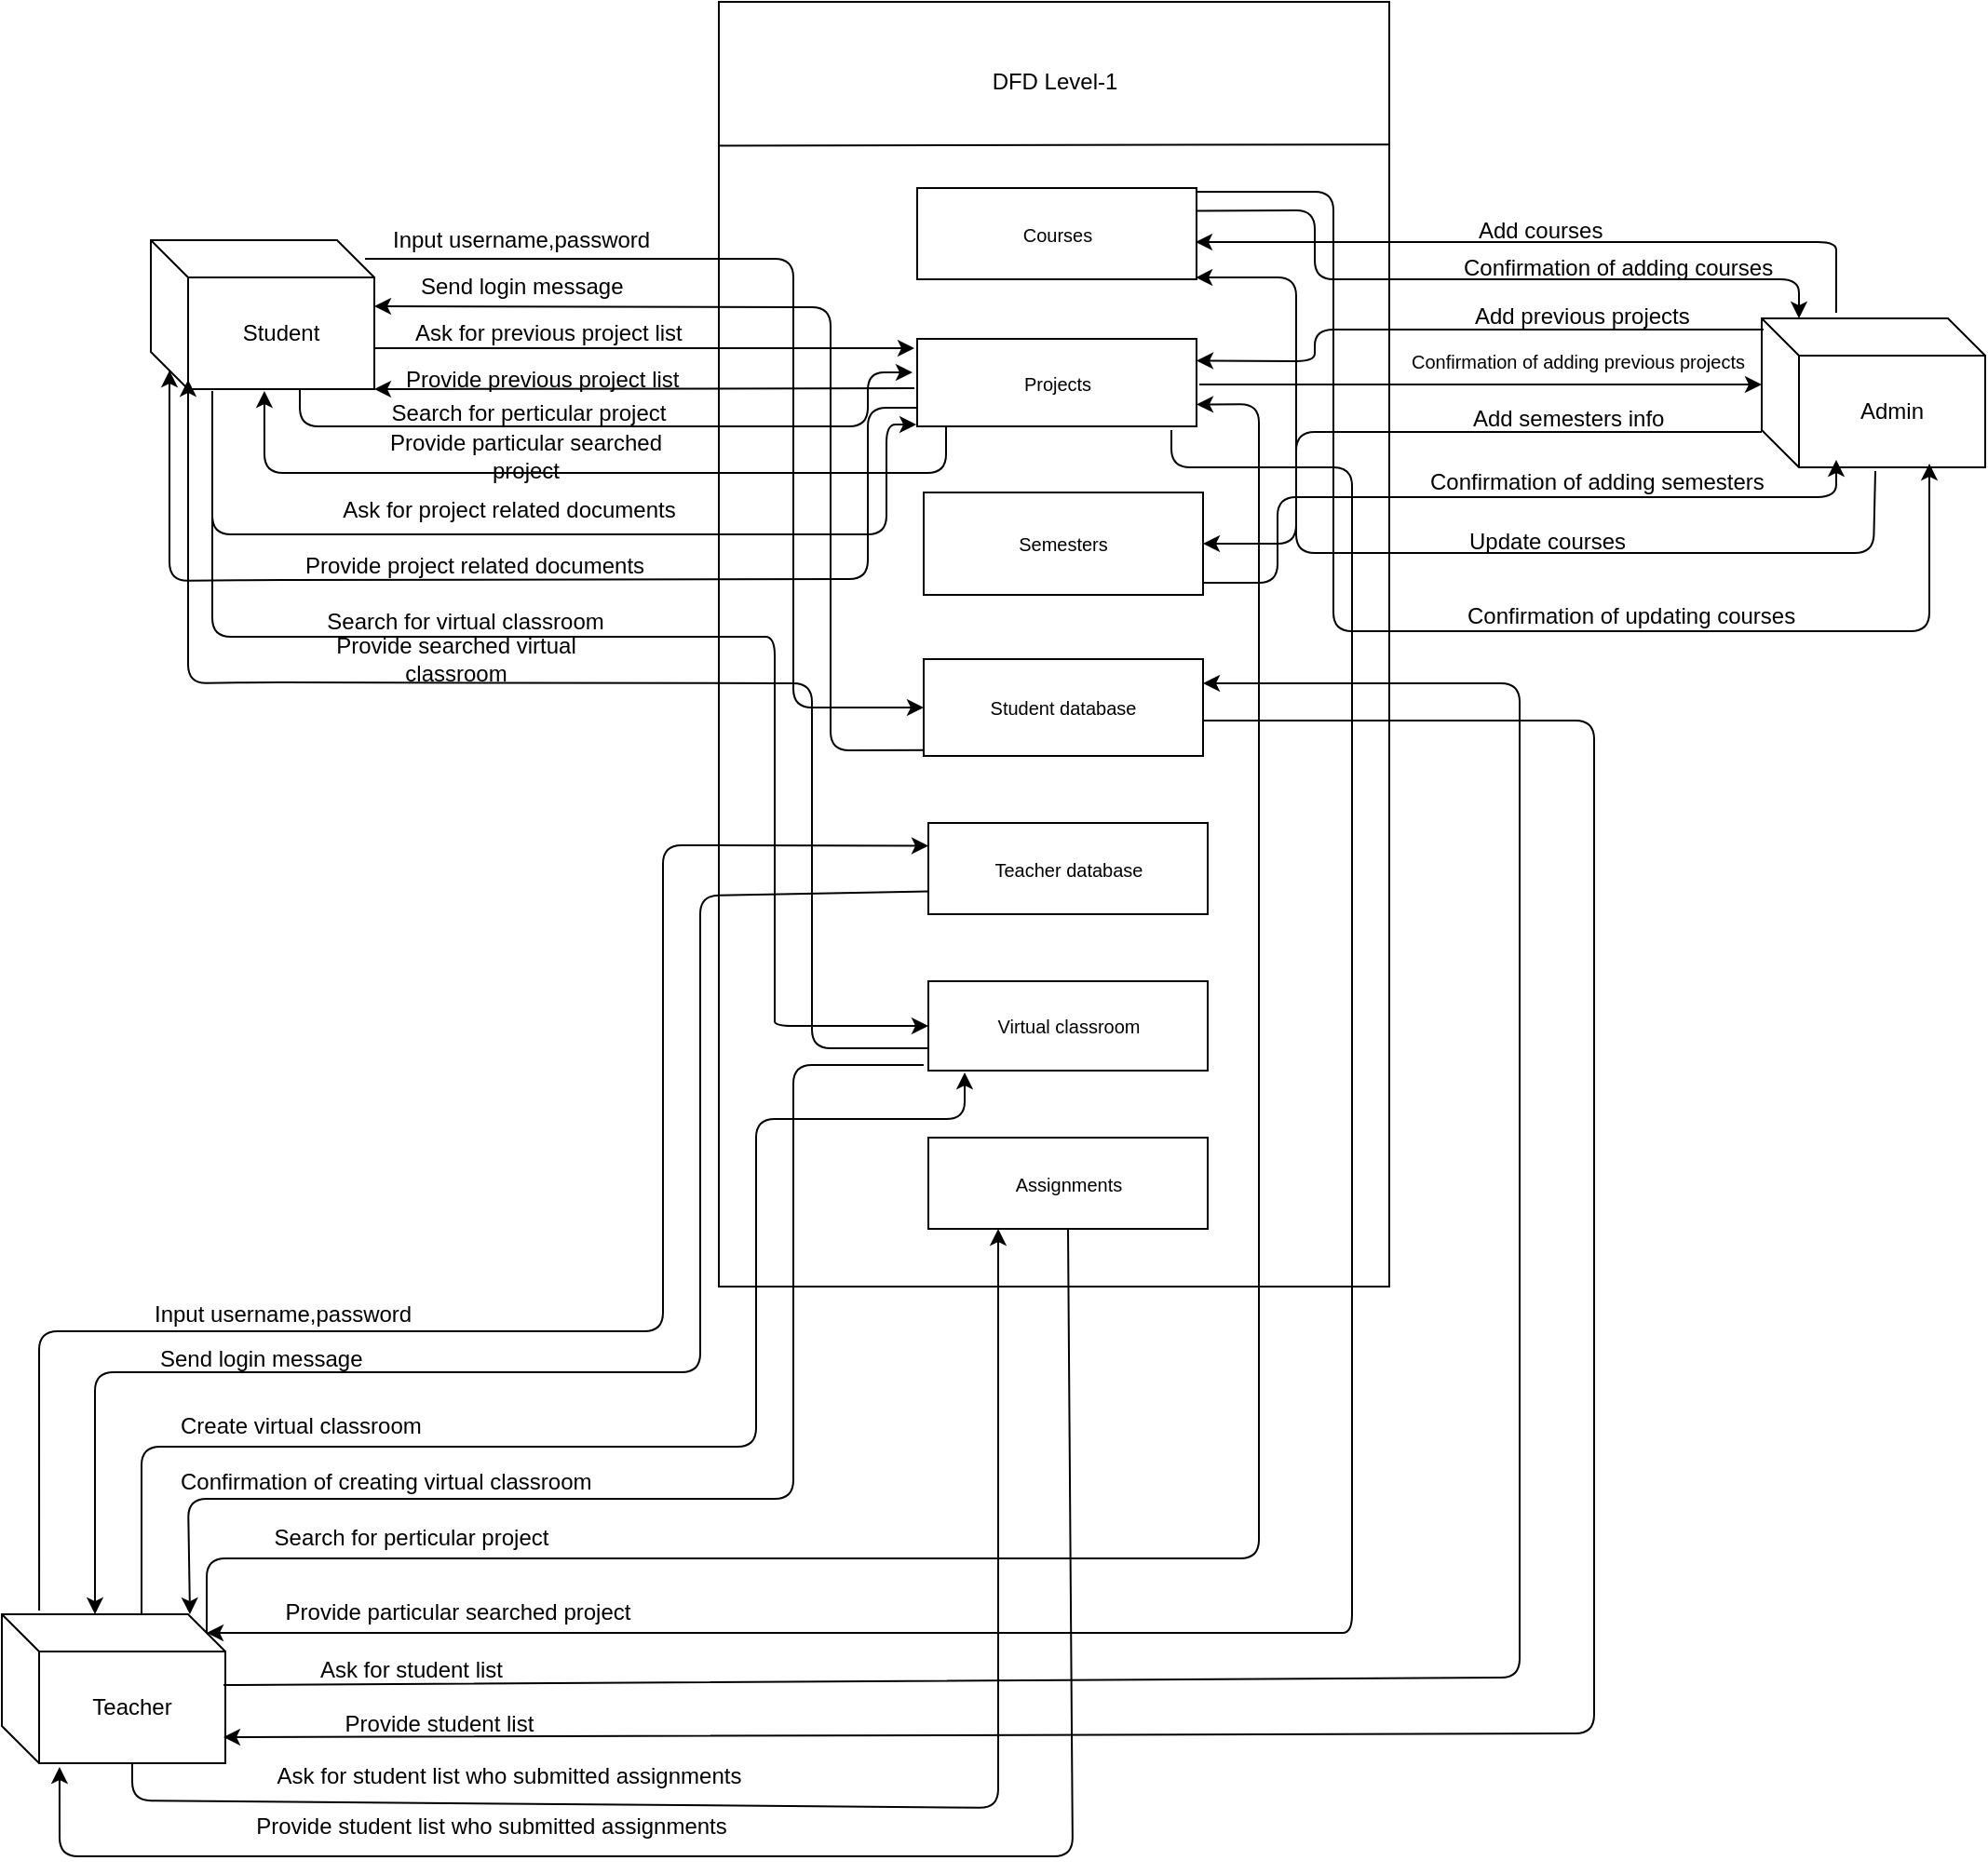 <mxfile version="10.6.1" type="device"><diagram id="dmei0C2w74hpzXXRvHPZ" name="Page-1"><mxGraphModel dx="1860" dy="549" grid="1" gridSize="10" guides="1" tooltips="1" connect="1" arrows="1" fold="1" page="1" pageScale="1" pageWidth="850" pageHeight="1100" math="0" shadow="0"><root><mxCell id="0"/><mxCell id="1" parent="0"/><mxCell id="Wi7FZiOBOoo12OeUUi3V-4" value="" style="rounded=0;whiteSpace=wrap;html=1;" vertex="1" parent="1"><mxGeometry x="240" y="30" width="360" height="690" as="geometry"/></mxCell><mxCell id="Wi7FZiOBOoo12OeUUi3V-5" value="" style="endArrow=none;html=1;exitX=0;exitY=0.112;exitDx=0;exitDy=0;exitPerimeter=0;entryX=1;entryY=0.111;entryDx=0;entryDy=0;entryPerimeter=0;" edge="1" parent="1" source="Wi7FZiOBOoo12OeUUi3V-4" target="Wi7FZiOBOoo12OeUUi3V-4"><mxGeometry width="50" height="50" relative="1" as="geometry"><mxPoint x="370" y="160" as="sourcePoint"/><mxPoint x="600" y="156" as="targetPoint"/></mxGeometry></mxCell><mxCell id="Wi7FZiOBOoo12OeUUi3V-6" value="DFD Level-1" style="text;html=1;strokeColor=none;fillColor=none;align=center;verticalAlign=middle;whiteSpace=wrap;rounded=0;" vertex="1" parent="1"><mxGeometry x="337.5" y="63" width="165" height="20" as="geometry"/></mxCell><mxCell id="Wi7FZiOBOoo12OeUUi3V-7" value="Student" style="shape=cube;whiteSpace=wrap;html=1;boundedLbl=1;backgroundOutline=1;darkOpacity=0;darkOpacity2=0;" vertex="1" parent="1"><mxGeometry x="-65" y="158" width="120" height="80" as="geometry"/></mxCell><mxCell id="Wi7FZiOBOoo12OeUUi3V-8" value="&lt;div&gt;Admin&lt;/div&gt;" style="shape=cube;whiteSpace=wrap;html=1;boundedLbl=1;backgroundOutline=1;darkOpacity=0;darkOpacity2=0;" vertex="1" parent="1"><mxGeometry x="800" y="200" width="120" height="80" as="geometry"/></mxCell><mxCell id="Wi7FZiOBOoo12OeUUi3V-9" value="Teacher" style="shape=cube;whiteSpace=wrap;html=1;boundedLbl=1;backgroundOutline=1;darkOpacity=0;darkOpacity2=0;" vertex="1" parent="1"><mxGeometry x="-145" y="896" width="120" height="80" as="geometry"/></mxCell><mxCell id="Wi7FZiOBOoo12OeUUi3V-13" value="Input username,password" style="text;html=1;resizable=0;points=[];autosize=1;align=left;verticalAlign=top;spacingTop=-4;" vertex="1" parent="1"><mxGeometry x="63" y="148" width="150" height="20" as="geometry"/></mxCell><mxCell id="Wi7FZiOBOoo12OeUUi3V-14" value="" style="endArrow=classic;html=1;entryX=-0.004;entryY=0.29;entryDx=0;entryDy=0;entryPerimeter=0;exitX=0.03;exitY=0.941;exitDx=0;exitDy=0;exitPerimeter=0;" edge="1" parent="1" source="Wi7FZiOBOoo12OeUUi3V-106"><mxGeometry width="50" height="50" relative="1" as="geometry"><mxPoint x="340" y="340" as="sourcePoint"/><mxPoint x="55" y="193.5" as="targetPoint"/><Array as="points"><mxPoint x="300" y="432"/><mxPoint x="300" y="194"/></Array></mxGeometry></mxCell><mxCell id="Wi7FZiOBOoo12OeUUi3V-15" value="Send login message" style="text;html=1;resizable=0;points=[];autosize=1;align=left;verticalAlign=top;spacingTop=-4;" vertex="1" parent="1"><mxGeometry x="78" y="173" width="120" height="20" as="geometry"/></mxCell><mxCell id="Wi7FZiOBOoo12OeUUi3V-17" value="" style="endArrow=classic;html=1;" edge="1" parent="1"><mxGeometry width="50" height="50" relative="1" as="geometry"><mxPoint x="15" y="238" as="sourcePoint"/><mxPoint x="344" y="229" as="targetPoint"/><Array as="points"><mxPoint x="15" y="258"/><mxPoint x="320" y="258"/><mxPoint x="320" y="229"/></Array></mxGeometry></mxCell><mxCell id="Wi7FZiOBOoo12OeUUi3V-21" value="" style="endArrow=classic;html=1;exitX=0.508;exitY=1.013;exitDx=0;exitDy=0;exitPerimeter=0;entryX=0.508;entryY=1.013;entryDx=0;entryDy=0;entryPerimeter=0;" edge="1" parent="1" target="Wi7FZiOBOoo12OeUUi3V-7"><mxGeometry width="50" height="50" relative="1" as="geometry"><mxPoint x="362" y="258" as="sourcePoint"/><mxPoint x="15" y="263" as="targetPoint"/><Array as="points"><mxPoint x="362" y="283"/><mxPoint x="-4" y="283"/></Array></mxGeometry></mxCell><mxCell id="Wi7FZiOBOoo12OeUUi3V-22" value="" style="endArrow=classic;html=1;exitX=0.275;exitY=1.013;exitDx=0;exitDy=0;exitPerimeter=0;entryX=-0.003;entryY=0.979;entryDx=0;entryDy=0;entryPerimeter=0;" edge="1" parent="1" source="Wi7FZiOBOoo12OeUUi3V-7" target="Wi7FZiOBOoo12OeUUi3V-104"><mxGeometry width="50" height="50" relative="1" as="geometry"><mxPoint x="-25" y="316" as="sourcePoint"/><mxPoint x="388" y="259" as="targetPoint"/><Array as="points"><mxPoint x="-32" y="316"/><mxPoint x="330" y="316"/><mxPoint x="330" y="257"/></Array></mxGeometry></mxCell><mxCell id="Wi7FZiOBOoo12OeUUi3V-23" value="" style="endArrow=classic;html=1;exitX=0.508;exitY=1.013;exitDx=0;exitDy=0;exitPerimeter=0;" edge="1" parent="1"><mxGeometry width="50" height="50" relative="1" as="geometry"><mxPoint x="346" y="248" as="sourcePoint"/><mxPoint x="-55" y="228" as="targetPoint"/><Array as="points"><mxPoint x="320" y="248"/><mxPoint x="320" y="340"/><mxPoint x="-4" y="340.5"/><mxPoint x="-55" y="341"/></Array></mxGeometry></mxCell><mxCell id="Wi7FZiOBOoo12OeUUi3V-26" value="" style="endArrow=classic;html=1;exitX=0.275;exitY=1.013;exitDx=0;exitDy=0;exitPerimeter=0;entryX=0;entryY=0.5;entryDx=0;entryDy=0;" edge="1" parent="1" target="Wi7FZiOBOoo12OeUUi3V-108"><mxGeometry width="50" height="50" relative="1" as="geometry"><mxPoint x="-32" y="294" as="sourcePoint"/><mxPoint x="240" y="370.5" as="targetPoint"/><Array as="points"><mxPoint x="-32" y="371"/><mxPoint x="250" y="371"/><mxPoint x="270" y="371"/><mxPoint x="270" y="570"/><mxPoint x="270" y="580"/></Array></mxGeometry></mxCell><mxCell id="Wi7FZiOBOoo12OeUUi3V-27" value="" style="endArrow=classic;html=1;exitX=0;exitY=0.75;exitDx=0;exitDy=0;" edge="1" parent="1" source="Wi7FZiOBOoo12OeUUi3V-108"><mxGeometry width="50" height="50" relative="1" as="geometry"><mxPoint x="240" y="395.5" as="sourcePoint"/><mxPoint x="-45" y="233" as="targetPoint"/><Array as="points"><mxPoint x="290" y="592"/><mxPoint x="290" y="396"/><mxPoint x="-4" y="395.5"/><mxPoint x="-45" y="396"/></Array></mxGeometry></mxCell><mxCell id="Wi7FZiOBOoo12OeUUi3V-34" value="" style="endArrow=classic;html=1;entryX=0;entryY=0.25;entryDx=0;entryDy=0;" edge="1" parent="1"><mxGeometry width="50" height="50" relative="1" as="geometry"><mxPoint x="55" y="216" as="sourcePoint"/><mxPoint x="345" y="216" as="targetPoint"/></mxGeometry></mxCell><mxCell id="Wi7FZiOBOoo12OeUUi3V-35" value="" style="endArrow=classic;html=1;exitX=1.033;exitY=0.725;exitDx=0;exitDy=0;exitPerimeter=0;" edge="1" parent="1"><mxGeometry width="50" height="50" relative="1" as="geometry"><mxPoint x="345" y="237.5" as="sourcePoint"/><mxPoint x="55" y="238" as="targetPoint"/></mxGeometry></mxCell><mxCell id="Wi7FZiOBOoo12OeUUi3V-36" value="Ask for previous project list" style="text;html=1;resizable=0;points=[];autosize=1;align=left;verticalAlign=top;spacingTop=-4;" vertex="1" parent="1"><mxGeometry x="75" y="198" width="150" height="20" as="geometry"/></mxCell><mxCell id="Wi7FZiOBOoo12OeUUi3V-40" value="Provide previous project list" style="text;html=1;resizable=0;points=[];autosize=1;align=left;verticalAlign=top;spacingTop=-4;" vertex="1" parent="1"><mxGeometry x="70" y="223" width="160" height="20" as="geometry"/></mxCell><mxCell id="Wi7FZiOBOoo12OeUUi3V-42" value="Search for perticular project " style="text;html=1;strokeColor=none;fillColor=none;align=center;verticalAlign=middle;whiteSpace=wrap;rounded=0;" vertex="1" parent="1"><mxGeometry x="63" y="241" width="150" height="20" as="geometry"/></mxCell><mxCell id="Wi7FZiOBOoo12OeUUi3V-44" value="Provide particular searched project" style="text;html=1;strokeColor=none;fillColor=none;align=center;verticalAlign=middle;whiteSpace=wrap;rounded=0;" vertex="1" parent="1"><mxGeometry x="43" y="264" width="187" height="20" as="geometry"/></mxCell><mxCell id="Wi7FZiOBOoo12OeUUi3V-45" value="Ask for project related documents" style="text;html=1;strokeColor=none;fillColor=none;align=center;verticalAlign=middle;whiteSpace=wrap;rounded=0;" vertex="1" parent="1"><mxGeometry x="35" y="293" width="185" height="20" as="geometry"/></mxCell><mxCell id="Wi7FZiOBOoo12OeUUi3V-46" value="Provide project related documents" style="text;html=1;strokeColor=none;fillColor=none;align=center;verticalAlign=middle;whiteSpace=wrap;rounded=0;" vertex="1" parent="1"><mxGeometry x="15" y="323" width="188" height="20" as="geometry"/></mxCell><mxCell id="Wi7FZiOBOoo12OeUUi3V-48" value="Search for virtual classroom" style="text;html=1;strokeColor=none;fillColor=none;align=center;verticalAlign=middle;whiteSpace=wrap;rounded=0;" vertex="1" parent="1"><mxGeometry x="10" y="353" width="188" height="20" as="geometry"/></mxCell><mxCell id="Wi7FZiOBOoo12OeUUi3V-50" value="Provide searched virtual classroom" style="text;html=1;strokeColor=none;fillColor=none;align=center;verticalAlign=middle;whiteSpace=wrap;rounded=0;" vertex="1" parent="1"><mxGeometry x="5" y="373" width="188" height="20" as="geometry"/></mxCell><mxCell id="Wi7FZiOBOoo12OeUUi3V-51" value="" style="endArrow=classic;html=1;exitX=0.008;exitY=0.075;exitDx=0;exitDy=0;exitPerimeter=0;entryX=1;entryY=0.25;entryDx=0;entryDy=0;" edge="1" parent="1" source="Wi7FZiOBOoo12OeUUi3V-8" target="Wi7FZiOBOoo12OeUUi3V-104"><mxGeometry width="50" height="50" relative="1" as="geometry"><mxPoint x="760" y="216" as="sourcePoint"/><mxPoint x="603" y="206" as="targetPoint"/><Array as="points"><mxPoint x="560" y="206"/><mxPoint x="560" y="223"/></Array></mxGeometry></mxCell><mxCell id="Wi7FZiOBOoo12OeUUi3V-52" value="" style="endArrow=classic;html=1;exitX=0.008;exitY=0.075;exitDx=0;exitDy=0;exitPerimeter=0;" edge="1" parent="1"><mxGeometry width="50" height="50" relative="1" as="geometry"><mxPoint x="498" y="235.5" as="sourcePoint"/><mxPoint x="800" y="235.5" as="targetPoint"/></mxGeometry></mxCell><mxCell id="Wi7FZiOBOoo12OeUUi3V-53" value="" style="endArrow=classic;html=1;exitX=0.008;exitY=0.075;exitDx=0;exitDy=0;exitPerimeter=0;entryX=1;entryY=0.5;entryDx=0;entryDy=0;" edge="1" parent="1" target="Wi7FZiOBOoo12OeUUi3V-105"><mxGeometry width="50" height="50" relative="1" as="geometry"><mxPoint x="800" y="261" as="sourcePoint"/><mxPoint x="602" y="261" as="targetPoint"/><Array as="points"><mxPoint x="550" y="261"/><mxPoint x="550" y="321"/></Array></mxGeometry></mxCell><mxCell id="Wi7FZiOBOoo12OeUUi3V-54" value="" style="endArrow=classic;html=1;exitX=1;exitY=0.882;exitDx=0;exitDy=0;exitPerimeter=0;" edge="1" parent="1" source="Wi7FZiOBOoo12OeUUi3V-105"><mxGeometry width="50" height="50" relative="1" as="geometry"><mxPoint x="601" y="296" as="sourcePoint"/><mxPoint x="840" y="276" as="targetPoint"/><Array as="points"><mxPoint x="540" y="342"/><mxPoint x="540" y="296"/><mxPoint x="680" y="296"/><mxPoint x="750" y="296"/><mxPoint x="840" y="296"/></Array></mxGeometry></mxCell><mxCell id="Wi7FZiOBOoo12OeUUi3V-55" value="" style="endArrow=classic;html=1;entryX=0.997;entryY=0.98;entryDx=0;entryDy=0;entryPerimeter=0;" edge="1" parent="1" target="Wi7FZiOBOoo12OeUUi3V-103"><mxGeometry width="50" height="50" relative="1" as="geometry"><mxPoint x="861" y="282" as="sourcePoint"/><mxPoint x="600" y="326" as="targetPoint"/><Array as="points"><mxPoint x="860" y="326"/><mxPoint x="749" y="326"/><mxPoint x="679" y="326"/><mxPoint x="550" y="326"/><mxPoint x="550" y="178"/></Array></mxGeometry></mxCell><mxCell id="Wi7FZiOBOoo12OeUUi3V-56" value="" style="endArrow=classic;html=1;entryX=1;entryY=0.007;entryDx=0;entryDy=0;entryPerimeter=0;exitX=0.333;exitY=-0.037;exitDx=0;exitDy=0;exitPerimeter=0;" edge="1" parent="1" source="Wi7FZiOBOoo12OeUUi3V-8"><mxGeometry width="50" height="50" relative="1" as="geometry"><mxPoint x="830" y="176" as="sourcePoint"/><mxPoint x="496" y="159" as="targetPoint"/><Array as="points"><mxPoint x="840" y="176"/><mxPoint x="840" y="159"/></Array></mxGeometry></mxCell><mxCell id="Wi7FZiOBOoo12OeUUi3V-58" value="" style="endArrow=classic;html=1;exitX=0.99;exitY=0.041;exitDx=0;exitDy=0;exitPerimeter=0;" edge="1" parent="1" source="Wi7FZiOBOoo12OeUUi3V-103"><mxGeometry width="50" height="50" relative="1" as="geometry"><mxPoint x="600" y="368" as="sourcePoint"/><mxPoint x="890" y="278" as="targetPoint"/><Array as="points"><mxPoint x="570" y="132"/><mxPoint x="570" y="368"/><mxPoint x="679" y="368"/><mxPoint x="749" y="368"/><mxPoint x="890" y="368"/></Array></mxGeometry></mxCell><mxCell id="Wi7FZiOBOoo12OeUUi3V-59" value="" style="endArrow=classic;html=1;exitX=1;exitY=0.25;exitDx=0;exitDy=0;" edge="1" parent="1" source="Wi7FZiOBOoo12OeUUi3V-103"><mxGeometry width="50" height="50" relative="1" as="geometry"><mxPoint x="600" y="179" as="sourcePoint"/><mxPoint x="820" y="200" as="targetPoint"/><Array as="points"><mxPoint x="560" y="142"/><mxPoint x="560" y="179"/><mxPoint x="710" y="179"/><mxPoint x="820" y="179"/></Array></mxGeometry></mxCell><mxCell id="Wi7FZiOBOoo12OeUUi3V-60" value="Add courses" style="text;html=1;resizable=0;points=[];autosize=1;align=left;verticalAlign=top;spacingTop=-4;" vertex="1" parent="1"><mxGeometry x="646" y="143" width="80" height="20" as="geometry"/></mxCell><mxCell id="Wi7FZiOBOoo12OeUUi3V-61" value="Confirmation of adding courses" style="text;html=1;" vertex="1" parent="1"><mxGeometry x="638" y="159" width="90" height="30" as="geometry"/></mxCell><mxCell id="Wi7FZiOBOoo12OeUUi3V-62" value="Add previous projects" style="text;html=1;" vertex="1" parent="1"><mxGeometry x="643.5" y="185" width="90" height="30" as="geometry"/></mxCell><mxCell id="Wi7FZiOBOoo12OeUUi3V-63" value="Confirmation of adding previous projects" style="text;html=1;fontSize=10;" vertex="1" parent="1"><mxGeometry x="610" y="211" width="90" height="30" as="geometry"/></mxCell><mxCell id="Wi7FZiOBOoo12OeUUi3V-64" value="Add semesters info" style="text;html=1;" vertex="1" parent="1"><mxGeometry x="642.5" y="240" width="90" height="30" as="geometry"/></mxCell><mxCell id="Wi7FZiOBOoo12OeUUi3V-65" value="Confirmation of updating courses" style="text;html=1;" vertex="1" parent="1"><mxGeometry x="639.5" y="346" width="90" height="30" as="geometry"/></mxCell><mxCell id="Wi7FZiOBOoo12OeUUi3V-66" value="Update courses" style="text;html=1;" vertex="1" parent="1"><mxGeometry x="641" y="306" width="90" height="30" as="geometry"/></mxCell><mxCell id="Wi7FZiOBOoo12OeUUi3V-67" value="Confirmation of adding semesters" style="text;html=1;" vertex="1" parent="1"><mxGeometry x="620" y="274" width="90" height="30" as="geometry"/></mxCell><mxCell id="Wi7FZiOBOoo12OeUUi3V-73" value="" style="endArrow=classic;html=1;fontSize=10;exitX=0;exitY=0;exitDx=110;exitDy=10;exitPerimeter=0;entryX=1;entryY=0.25;entryDx=0;entryDy=0;" edge="1" parent="1" target="Wi7FZiOBOoo12OeUUi3V-106"><mxGeometry width="50" height="50" relative="1" as="geometry"><mxPoint x="-26" y="934" as="sourcePoint"/><mxPoint x="670" y="390" as="targetPoint"/><Array as="points"><mxPoint x="670" y="930"/><mxPoint x="670" y="396"/></Array></mxGeometry></mxCell><mxCell id="Wi7FZiOBOoo12OeUUi3V-74" value="" style="endArrow=classic;html=1;fontSize=10;entryX=0;entryY=0;entryDx=120;entryDy=50;entryPerimeter=0;" edge="1" parent="1"><mxGeometry width="50" height="50" relative="1" as="geometry"><mxPoint x="500" y="416" as="sourcePoint"/><mxPoint x="-26" y="962" as="targetPoint"/><Array as="points"><mxPoint x="710" y="416"/><mxPoint x="710" y="960"/></Array></mxGeometry></mxCell><mxCell id="Wi7FZiOBOoo12OeUUi3V-75" value="" style="endArrow=classic;html=1;fontSize=10;entryX=0.13;entryY=1.021;entryDx=0;entryDy=0;entryPerimeter=0;" edge="1" parent="1" target="Wi7FZiOBOoo12OeUUi3V-108"><mxGeometry width="50" height="50" relative="1" as="geometry"><mxPoint x="-70" y="896" as="sourcePoint"/><mxPoint x="160" y="806" as="targetPoint"/><Array as="points"><mxPoint x="-70" y="806"/><mxPoint x="260" y="806"/><mxPoint x="260" y="630"/><mxPoint x="372" y="630"/></Array></mxGeometry></mxCell><mxCell id="Wi7FZiOBOoo12OeUUi3V-76" value="" style="endArrow=classic;html=1;fontSize=10;entryX=0;entryY=0.971;entryDx=0;entryDy=0;entryPerimeter=0;exitX=-0.017;exitY=0.938;exitDx=0;exitDy=0;exitPerimeter=0;" edge="1" parent="1" source="Wi7FZiOBOoo12OeUUi3V-108"><mxGeometry width="50" height="50" relative="1" as="geometry"><mxPoint x="160" y="834" as="sourcePoint"/><mxPoint x="-44" y="896" as="targetPoint"/><Array as="points"><mxPoint x="280" y="601"/><mxPoint x="280" y="834"/><mxPoint x="-45" y="834"/></Array></mxGeometry></mxCell><mxCell id="Wi7FZiOBOoo12OeUUi3V-79" value="" style="endArrow=classic;html=1;fontSize=10;entryX=1;entryY=0.75;entryDx=0;entryDy=0;" edge="1" parent="1" target="Wi7FZiOBOoo12OeUUi3V-104"><mxGeometry width="50" height="50" relative="1" as="geometry"><mxPoint x="-35" y="906" as="sourcePoint"/><mxPoint x="530" y="270" as="targetPoint"/><Array as="points"><mxPoint x="-35" y="866"/><mxPoint x="530" y="866"/><mxPoint x="530" y="246"/></Array></mxGeometry></mxCell><mxCell id="Wi7FZiOBOoo12OeUUi3V-80" value="" style="endArrow=classic;html=1;fontSize=10;entryX=0;entryY=0;entryDx=110;entryDy=10;entryPerimeter=0;exitX=0.91;exitY=1.043;exitDx=0;exitDy=0;exitPerimeter=0;" edge="1" parent="1" source="Wi7FZiOBOoo12OeUUi3V-104" target="Wi7FZiOBOoo12OeUUi3V-9"><mxGeometry width="50" height="50" relative="1" as="geometry"><mxPoint x="590" y="350" as="sourcePoint"/><mxPoint x="-25" y="936" as="targetPoint"/><Array as="points"><mxPoint x="483" y="280"/><mxPoint x="580" y="280"/><mxPoint x="580" y="906"/><mxPoint x="570" y="906"/><mxPoint x="265" y="906"/></Array></mxGeometry></mxCell><mxCell id="Wi7FZiOBOoo12OeUUi3V-81" value="" style="endArrow=classic;html=1;fontSize=10;exitX=0;exitY=0;exitDx=70;exitDy=80;exitPerimeter=0;entryX=0.25;entryY=1;entryDx=0;entryDy=0;" edge="1" parent="1" source="Wi7FZiOBOoo12OeUUi3V-9" target="Wi7FZiOBOoo12OeUUi3V-109"><mxGeometry width="50" height="50" relative="1" as="geometry"><mxPoint x="-75" y="991" as="sourcePoint"/><mxPoint x="355" y="835" as="targetPoint"/><Array as="points"><mxPoint x="-75" y="996"/><mxPoint x="390" y="1000"/></Array></mxGeometry></mxCell><mxCell id="Wi7FZiOBOoo12OeUUi3V-85" value="" style="endArrow=classic;html=1;fontSize=10;exitX=0.5;exitY=1;exitDx=0;exitDy=0;entryX=0.258;entryY=1.025;entryDx=0;entryDy=0;entryPerimeter=0;" edge="1" parent="1" source="Wi7FZiOBOoo12OeUUi3V-109" target="Wi7FZiOBOoo12OeUUi3V-9"><mxGeometry width="50" height="50" relative="1" as="geometry"><mxPoint x="377" y="837" as="sourcePoint"/><mxPoint x="-125" y="996" as="targetPoint"/><Array as="points"><mxPoint x="430" y="1026"/><mxPoint x="-114" y="1026"/></Array></mxGeometry></mxCell><mxCell id="Wi7FZiOBOoo12OeUUi3V-86" value="" style="endArrow=classic;html=1;fontSize=10;entryX=0.021;entryY=0.805;entryDx=0;entryDy=0;entryPerimeter=0;exitX=0;exitY=0.75;exitDx=0;exitDy=0;" edge="1" parent="1" source="Wi7FZiOBOoo12OeUUi3V-107"><mxGeometry width="50" height="50" relative="1" as="geometry"><mxPoint x="165" y="766" as="sourcePoint"/><mxPoint x="-95" y="896" as="targetPoint"/><Array as="points"><mxPoint x="230" y="510"/><mxPoint x="230" y="766"/><mxPoint x="-95" y="766"/></Array></mxGeometry></mxCell><mxCell id="Wi7FZiOBOoo12OeUUi3V-87" value="" style="endArrow=classic;html=1;fontSize=10;entryX=0;entryY=0.25;entryDx=0;entryDy=0;exitX=0.167;exitY=-0.025;exitDx=0;exitDy=0;exitPerimeter=0;" edge="1" parent="1" source="Wi7FZiOBOoo12OeUUi3V-9" target="Wi7FZiOBOoo12OeUUi3V-107"><mxGeometry width="50" height="50" relative="1" as="geometry"><mxPoint x="-135" y="896" as="sourcePoint"/><mxPoint x="160" y="744" as="targetPoint"/><Array as="points"><mxPoint x="-125" y="744"/><mxPoint x="210" y="744"/><mxPoint x="210" y="483"/></Array></mxGeometry></mxCell><mxCell id="Wi7FZiOBOoo12OeUUi3V-88" value="Input username,password" style="text;html=1;resizable=0;points=[];autosize=1;align=left;verticalAlign=top;spacingTop=-4;" vertex="1" parent="1"><mxGeometry x="-65" y="725" width="150" height="20" as="geometry"/></mxCell><mxCell id="Wi7FZiOBOoo12OeUUi3V-89" value="Send login message" style="text;html=1;resizable=0;points=[];autosize=1;align=left;verticalAlign=top;spacingTop=-4;" vertex="1" parent="1"><mxGeometry x="-62" y="749" width="120" height="20" as="geometry"/></mxCell><mxCell id="Wi7FZiOBOoo12OeUUi3V-90" value="Create virtual classroom" style="text;html=1;resizable=0;points=[];autosize=1;align=left;verticalAlign=top;spacingTop=-4;" vertex="1" parent="1"><mxGeometry x="-51" y="785" width="140" height="20" as="geometry"/></mxCell><mxCell id="Wi7FZiOBOoo12OeUUi3V-91" value="Confirmation of creating virtual classroom" style="text;html=1;resizable=0;points=[];autosize=1;align=left;verticalAlign=top;spacingTop=-4;" vertex="1" parent="1"><mxGeometry x="-51" y="815" width="230" height="20" as="geometry"/></mxCell><mxCell id="Wi7FZiOBOoo12OeUUi3V-93" value="Search for perticular project " style="text;html=1;strokeColor=none;fillColor=none;align=center;verticalAlign=middle;whiteSpace=wrap;rounded=0;" vertex="1" parent="1"><mxGeometry y="845" width="150" height="20" as="geometry"/></mxCell><mxCell id="Wi7FZiOBOoo12OeUUi3V-94" value="Provide particular searched project" style="text;html=1;strokeColor=none;fillColor=none;align=center;verticalAlign=middle;whiteSpace=wrap;rounded=0;" vertex="1" parent="1"><mxGeometry y="885" width="200" height="20" as="geometry"/></mxCell><mxCell id="Wi7FZiOBOoo12OeUUi3V-95" value="Ask for student list" style="text;html=1;strokeColor=none;fillColor=none;align=center;verticalAlign=middle;whiteSpace=wrap;rounded=0;" vertex="1" parent="1"><mxGeometry y="916" width="150" height="20" as="geometry"/></mxCell><mxCell id="Wi7FZiOBOoo12OeUUi3V-96" value="Provide student list" style="text;html=1;strokeColor=none;fillColor=none;align=center;verticalAlign=middle;whiteSpace=wrap;rounded=0;" vertex="1" parent="1"><mxGeometry x="15" y="945" width="150" height="20" as="geometry"/></mxCell><mxCell id="Wi7FZiOBOoo12OeUUi3V-98" value="Ask for student list who submitted assignments" style="text;html=1;strokeColor=none;fillColor=none;align=center;verticalAlign=middle;whiteSpace=wrap;rounded=0;" vertex="1" parent="1"><mxGeometry x="-5" y="972.5" width="265" height="20" as="geometry"/></mxCell><mxCell id="Wi7FZiOBOoo12OeUUi3V-102" value="Provide student list who submitted assignments" style="text;html=1;strokeColor=none;fillColor=none;align=center;verticalAlign=middle;whiteSpace=wrap;rounded=0;" vertex="1" parent="1"><mxGeometry x="-12" y="1000" width="260" height="20" as="geometry"/></mxCell><mxCell id="Wi7FZiOBOoo12OeUUi3V-103" value="Courses" style="rounded=0;whiteSpace=wrap;html=1;strokeColor=#000000;fillColor=#FFFFFF;fontSize=10;" vertex="1" parent="1"><mxGeometry x="346.5" y="130" width="150" height="49" as="geometry"/></mxCell><mxCell id="Wi7FZiOBOoo12OeUUi3V-104" value="Projects" style="rounded=0;whiteSpace=wrap;html=1;strokeColor=#000000;fillColor=#FFFFFF;fontSize=10;" vertex="1" parent="1"><mxGeometry x="346.5" y="211" width="150" height="47" as="geometry"/></mxCell><mxCell id="Wi7FZiOBOoo12OeUUi3V-105" value="Semesters" style="rounded=0;whiteSpace=wrap;html=1;strokeColor=#000000;fillColor=#FFFFFF;fontSize=10;" vertex="1" parent="1"><mxGeometry x="350" y="293.5" width="150" height="55" as="geometry"/></mxCell><mxCell id="Wi7FZiOBOoo12OeUUi3V-106" value="Student database" style="rounded=0;whiteSpace=wrap;html=1;strokeColor=#000000;fillColor=#FFFFFF;fontSize=10;" vertex="1" parent="1"><mxGeometry x="350" y="383" width="150" height="52" as="geometry"/></mxCell><mxCell id="Wi7FZiOBOoo12OeUUi3V-107" value="Teacher database" style="rounded=0;whiteSpace=wrap;html=1;strokeColor=#000000;fillColor=#FFFFFF;fontSize=10;" vertex="1" parent="1"><mxGeometry x="352.5" y="471" width="150" height="49" as="geometry"/></mxCell><mxCell id="Wi7FZiOBOoo12OeUUi3V-108" value="Virtual classroom" style="rounded=0;whiteSpace=wrap;html=1;strokeColor=#000000;fillColor=#FFFFFF;fontSize=10;" vertex="1" parent="1"><mxGeometry x="352.5" y="556" width="150" height="48" as="geometry"/></mxCell><mxCell id="Wi7FZiOBOoo12OeUUi3V-109" value="Assignments" style="rounded=0;whiteSpace=wrap;html=1;strokeColor=#000000;fillColor=#FFFFFF;fontSize=10;" vertex="1" parent="1"><mxGeometry x="352.5" y="640" width="150" height="49" as="geometry"/></mxCell><mxCell id="Wi7FZiOBOoo12OeUUi3V-112" value="" style="endArrow=classic;html=1;fontSize=10;entryX=0;entryY=0.5;entryDx=0;entryDy=0;" edge="1" parent="1" target="Wi7FZiOBOoo12OeUUi3V-106"><mxGeometry width="50" height="50" relative="1" as="geometry"><mxPoint x="50" y="168" as="sourcePoint"/><mxPoint x="300" y="270" as="targetPoint"/><Array as="points"><mxPoint x="280" y="168"/><mxPoint x="280" y="409"/><mxPoint x="300" y="409"/></Array></mxGeometry></mxCell></root></mxGraphModel></diagram></mxfile>